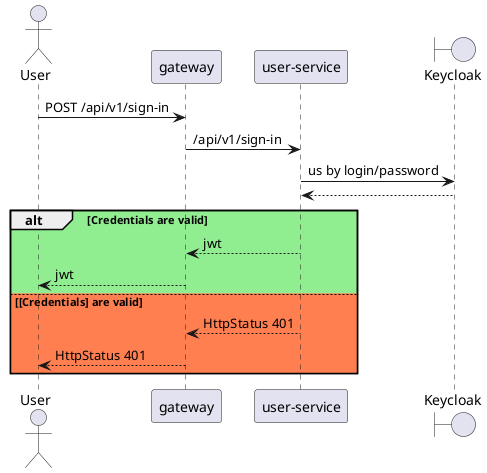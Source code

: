@startuml

actor "User" as user
participant "gateway" as gw
participant "user-service" as us
boundary "Keycloak" as kk

user -> gw: POST /api/v1/sign-in
gw -> us: /api/v1/sign-in
us -> kk: us by login/password
kk --> us
alt #lightgreen Credentials are valid
    us --> gw: jwt
    gw --> user: jwt
else #coral [Credentials] are valid
    us --> gw: HttpStatus 401
    gw --> user: HttpStatus 401
end

@enduml
